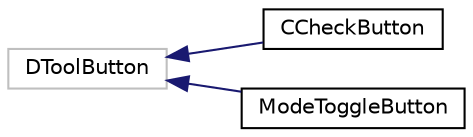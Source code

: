 digraph "类继承关系图"
{
  edge [fontname="Helvetica",fontsize="10",labelfontname="Helvetica",labelfontsize="10"];
  node [fontname="Helvetica",fontsize="10",shape=record];
  rankdir="LR";
  Node2717 [label="DToolButton",height=0.2,width=0.4,color="grey75", fillcolor="white", style="filled"];
  Node2717 -> Node0 [dir="back",color="midnightblue",fontsize="10",style="solid",fontname="Helvetica"];
  Node0 [label="CCheckButton",height=0.2,width=0.4,color="black", fillcolor="white", style="filled",URL="$class_c_check_button.html"];
  Node2717 -> Node2719 [dir="back",color="midnightblue",fontsize="10",style="solid",fontname="Helvetica"];
  Node2719 [label="ModeToggleButton",height=0.2,width=0.4,color="black", fillcolor="white", style="filled",URL="$class_mode_toggle_button.html"];
}
